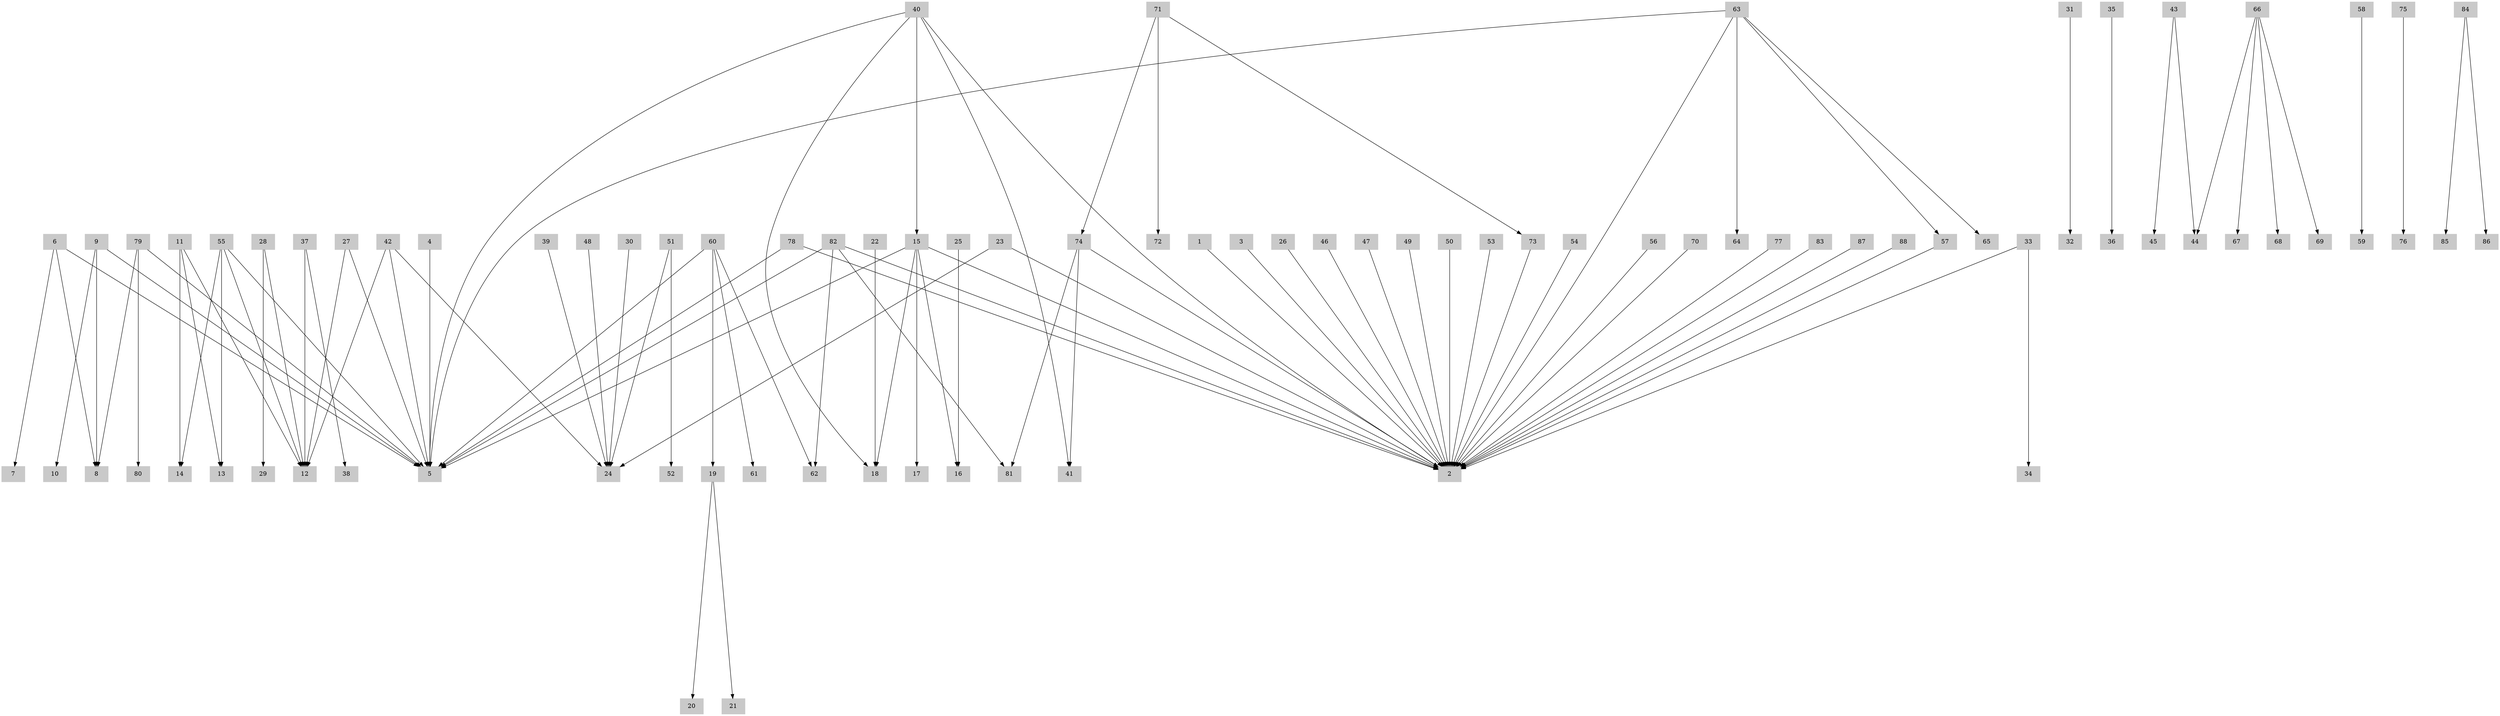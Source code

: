 
digraph deps {
  node [shape="record" style="filled" color="grey79" fillcolor="grey79"];
  //edge [arrowhead=none];
  splines=true;
  nodesep=0.6;
  ranksep=7;
  "1" -> "2";
  "3" -> "2";
  "4" -> "5";
  "6" -> "7";
  "6" -> "8";
  "6" -> "5";
  "9" -> "10";
  "9" -> "5";
  "9" -> "8";
  "11" -> "12";
  "11" -> "13";
  "11" -> "14";
  "15" -> "16";
  "15" -> "17";
  "15" -> "5";
  "15" -> "2";
  "15" -> "18";
  "19" -> "20";
  "19" -> "21";
  "22" -> "18";
  "23" -> "24";
  "23" -> "2";
  "25" -> "16";
  "26" -> "2";
  "27" -> "12";
  "27" -> "5";
  "28" -> "12";
  "28" -> "29";
  "30" -> "24";
  "31" -> "32";
  "33" -> "2";
  "33" -> "34";
  "35" -> "36";
  "37" -> "12";
  "37" -> "38";
  "39" -> "24";
  "40" -> "15";
  "40" -> "5";
  "40" -> "2";
  "40" -> "18";
  "40" -> "41";
  "42" -> "24";
  "42" -> "5";
  "42" -> "12";
  "43" -> "44";
  "43" -> "45";
  "46" -> "2";
  "47" -> "2";
  "48" -> "24";
  "49" -> "2";
  "50" -> "2";
  "51" -> "24";
  "51" -> "52";
  "53" -> "2";
  "54" -> "2";
  "55" -> "5";
  "55" -> "12";
  "55" -> "14";
  "55" -> "13";
  "56" -> "2";
  "57" -> "2";
  "58" -> "59";
  "60" -> "19";
  "60" -> "61";
  "60" -> "5";
  "60" -> "62";
  "63" -> "64";
  "63" -> "2";
  "63" -> "57";
  "63" -> "5";
  "63" -> "65";
  "66" -> "67";
  "66" -> "44";
  "66" -> "68";
  "66" -> "69";
  "70" -> "2";
  "71" -> "72";
  "71" -> "73";
  "71" -> "74";
  "75" -> "76";
  "77" -> "2";
  "78" -> "2";
  "78" -> "5";
  "73" -> "2";
  "79" -> "8";
  "79" -> "5";
  "79" -> "80";
  "74" -> "81";
  "74" -> "41";
  "74" -> "2";
  "82" -> "81";
  "82" -> "62";
  "82" -> "5";
  "82" -> "2";
  "83" -> "2";
  "84" -> "85";
  "84" -> "86";
  "87" -> "2";
  "88" -> "2";
}